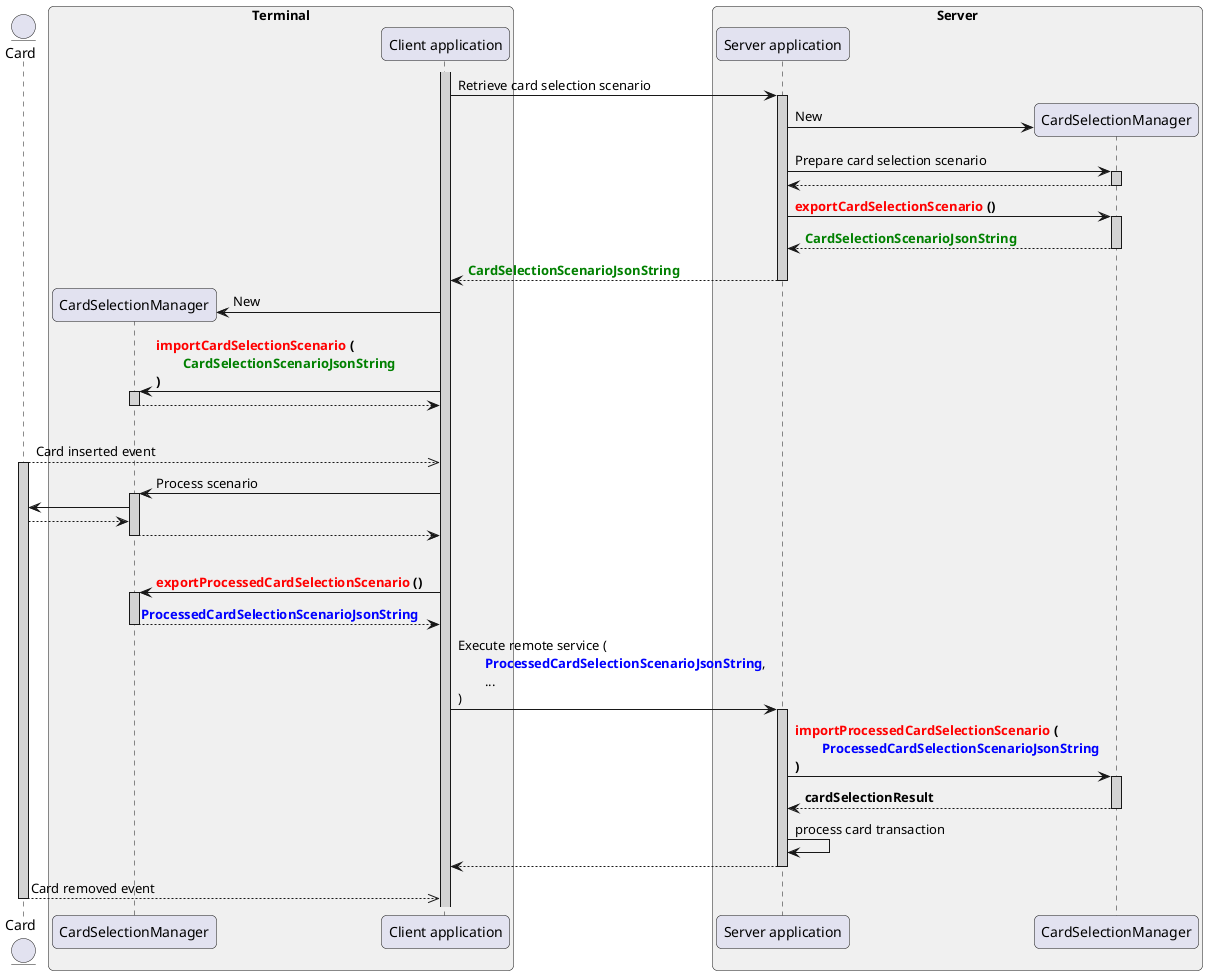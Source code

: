 @startuml

' == THEME ==

skinparam RoundCorner 10

' == CONTENT ==

entity "Card" as card
box "Terminal" #F0F0F0
participant "CardSelectionManager" as clientManager
participant "Client application" as client
end box
box "Server" #F0F0F0
participant "Server application" as server
participant "CardSelectionManager" as serverManager
end box

activate client #LightGrey
client -> server ++ #LightGrey : Retrieve card selection scenario

server -> serverManager ** : New

server -> serverManager ++ #LightGrey : Prepare card selection scenario
return

server -> serverManager ++ #LightGrey : **<color:red>exportCardSelectionScenario</color> ()**
return **<color:green>CardSelectionScenarioJsonString</color>**

client <-- server -- : **<color:green>CardSelectionScenarioJsonString</color>**

client -> clientManager ** : New

client -> clientManager ++ #LightGrey : **<color:red>importCardSelectionScenario</color> (**\n\t**<color:green>CardSelectionScenarioJsonString</color>**\n**)**
return

|||

card -->> client : Card inserted event
activate card #LightGrey

client -> clientManager ++ #LightGrey : Process scenario
clientManager -> card
clientManager <-- card
return

|||

client -> clientManager ++ #LightGrey : **<color:red>exportProcessedCardSelectionScenario</color> ()**
return **<color:blue>ProcessedCardSelectionScenarioJsonString</color>**

client -> server ++ #LightGrey : Execute remote service (\n\t**<color:blue>ProcessedCardSelectionScenarioJsonString</color>**,\n\t...\n)

server -> serverManager ++ #LightGrey : **<color:red>importProcessedCardSelectionScenario</color> (**\n\t**<color:blue>ProcessedCardSelectionScenarioJsonString</color>**\n**)**
return **cardSelectionResult**

server -> server : process card transaction

client <-- server
deactivate server

card -->> client : Card removed event
deactivate card

@enduml